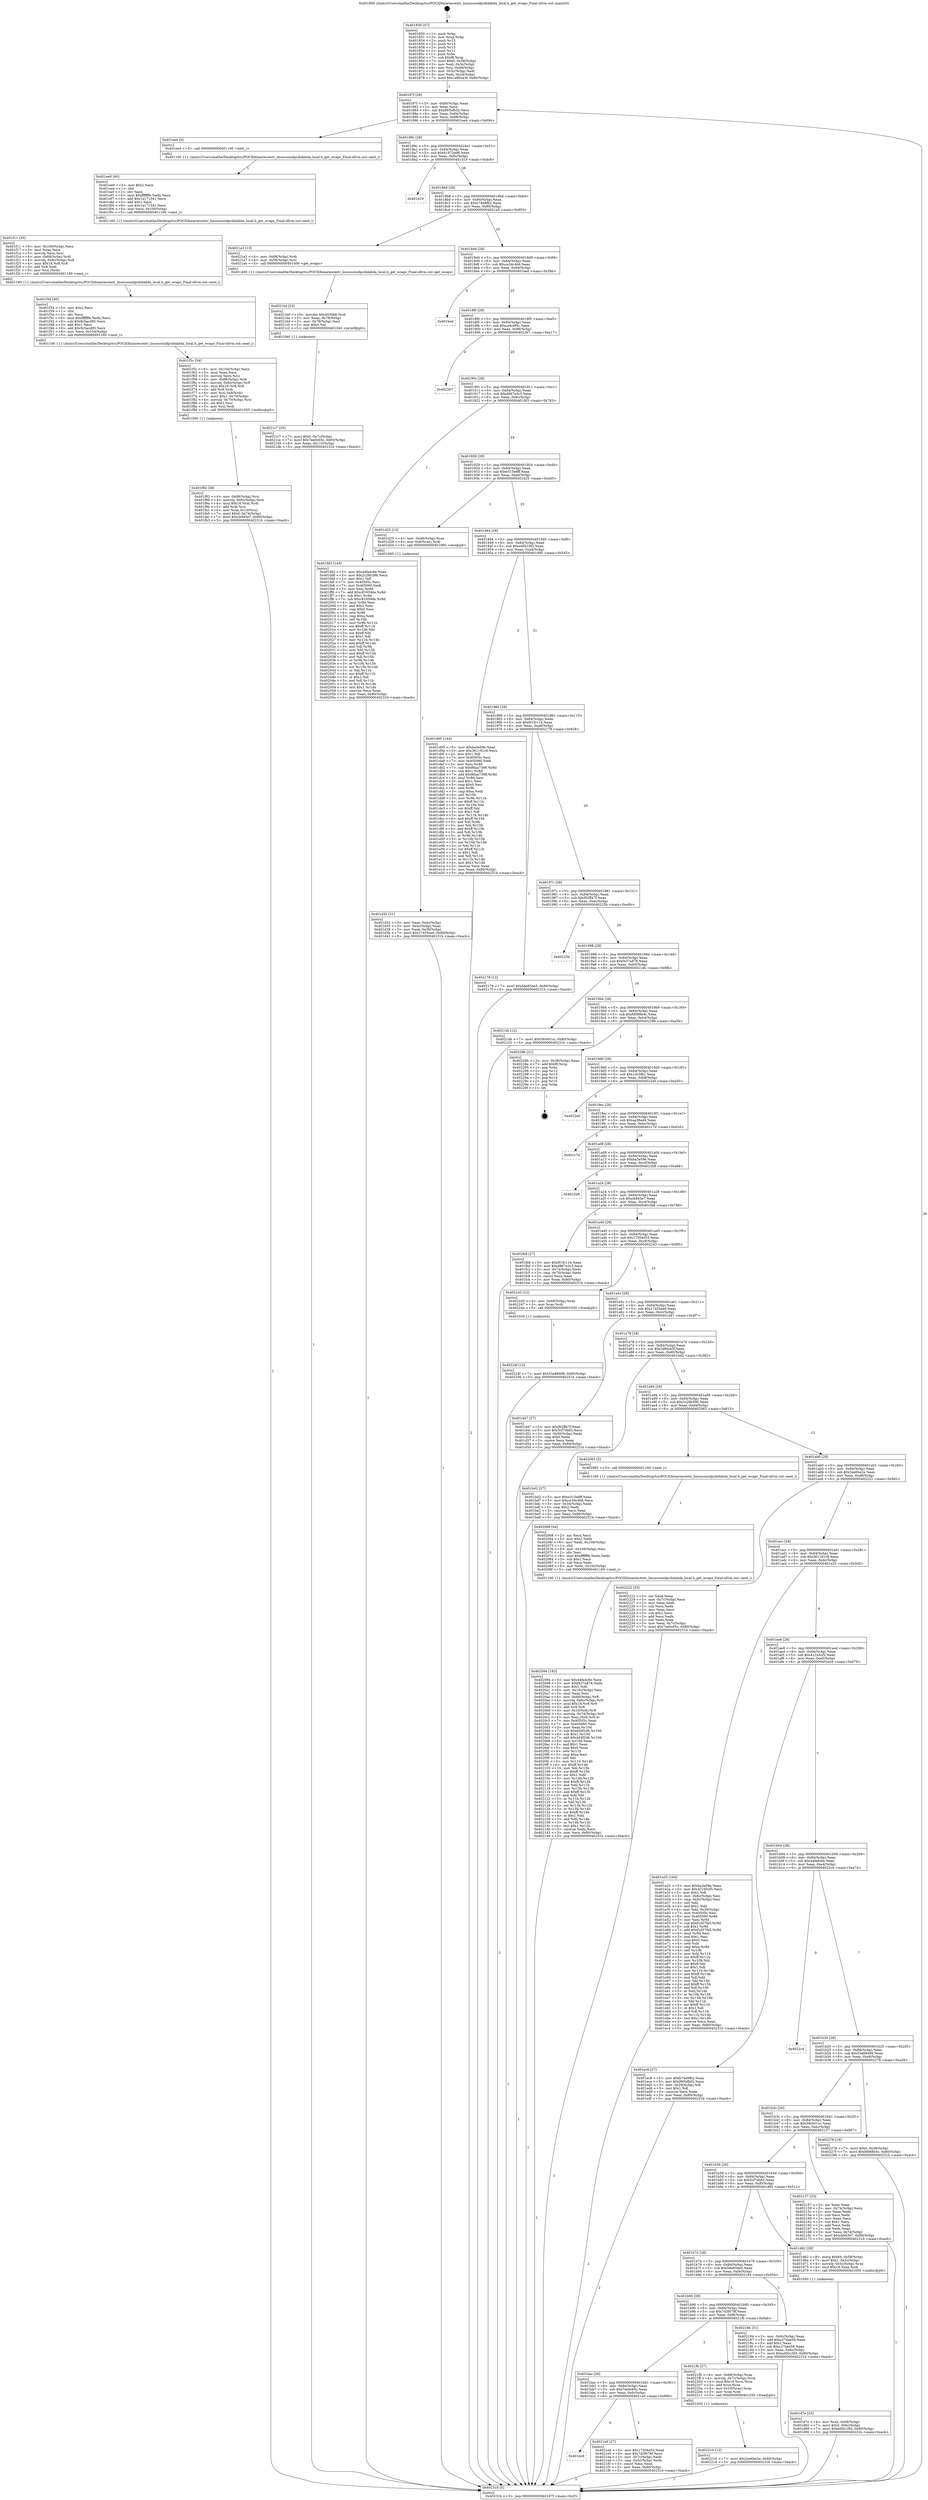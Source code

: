digraph "0x401850" {
  label = "0x401850 (/mnt/c/Users/mathe/Desktop/tcc/POCII/binaries/extr_linuxsoundpcihdahda_local.h_get_wcaps_Final-ollvm.out::main(0))"
  labelloc = "t"
  node[shape=record]

  Entry [label="",width=0.3,height=0.3,shape=circle,fillcolor=black,style=filled]
  "0x40187f" [label="{
     0x40187f [29]\l
     | [instrs]\l
     &nbsp;&nbsp;0x40187f \<+3\>: mov -0x80(%rbp),%eax\l
     &nbsp;&nbsp;0x401882 \<+2\>: mov %eax,%ecx\l
     &nbsp;&nbsp;0x401884 \<+6\>: sub $0x995bfb02,%ecx\l
     &nbsp;&nbsp;0x40188a \<+6\>: mov %eax,-0x84(%rbp)\l
     &nbsp;&nbsp;0x401890 \<+6\>: mov %ecx,-0x88(%rbp)\l
     &nbsp;&nbsp;0x401896 \<+6\>: je 0000000000401ee4 \<main+0x694\>\l
  }"]
  "0x401ee4" [label="{
     0x401ee4 [5]\l
     | [instrs]\l
     &nbsp;&nbsp;0x401ee4 \<+5\>: call 0000000000401160 \<next_i\>\l
     | [calls]\l
     &nbsp;&nbsp;0x401160 \{1\} (/mnt/c/Users/mathe/Desktop/tcc/POCII/binaries/extr_linuxsoundpcihdahda_local.h_get_wcaps_Final-ollvm.out::next_i)\l
  }"]
  "0x40189c" [label="{
     0x40189c [28]\l
     | [instrs]\l
     &nbsp;&nbsp;0x40189c \<+5\>: jmp 00000000004018a1 \<main+0x51\>\l
     &nbsp;&nbsp;0x4018a1 \<+6\>: mov -0x84(%rbp),%eax\l
     &nbsp;&nbsp;0x4018a7 \<+5\>: sub $0xb1872ed8,%eax\l
     &nbsp;&nbsp;0x4018ac \<+6\>: mov %eax,-0x8c(%rbp)\l
     &nbsp;&nbsp;0x4018b2 \<+6\>: je 0000000000401d19 \<main+0x4c9\>\l
  }"]
  Exit [label="",width=0.3,height=0.3,shape=circle,fillcolor=black,style=filled,peripheries=2]
  "0x401d19" [label="{
     0x401d19\l
  }", style=dashed]
  "0x4018b8" [label="{
     0x4018b8 [28]\l
     | [instrs]\l
     &nbsp;&nbsp;0x4018b8 \<+5\>: jmp 00000000004018bd \<main+0x6d\>\l
     &nbsp;&nbsp;0x4018bd \<+6\>: mov -0x84(%rbp),%eax\l
     &nbsp;&nbsp;0x4018c3 \<+5\>: sub $0xb74e9fb2,%eax\l
     &nbsp;&nbsp;0x4018c8 \<+6\>: mov %eax,-0x90(%rbp)\l
     &nbsp;&nbsp;0x4018ce \<+6\>: je 00000000004021a3 \<main+0x953\>\l
  }"]
  "0x40224f" [label="{
     0x40224f [12]\l
     | [instrs]\l
     &nbsp;&nbsp;0x40224f \<+7\>: movl $0x53a88498,-0x80(%rbp)\l
     &nbsp;&nbsp;0x402256 \<+5\>: jmp 000000000040231b \<main+0xacb\>\l
  }"]
  "0x4021a3" [label="{
     0x4021a3 [13]\l
     | [instrs]\l
     &nbsp;&nbsp;0x4021a3 \<+4\>: mov -0x68(%rbp),%rdi\l
     &nbsp;&nbsp;0x4021a7 \<+4\>: mov -0x58(%rbp),%rsi\l
     &nbsp;&nbsp;0x4021ab \<+5\>: call 0000000000401400 \<get_wcaps\>\l
     | [calls]\l
     &nbsp;&nbsp;0x401400 \{1\} (/mnt/c/Users/mathe/Desktop/tcc/POCII/binaries/extr_linuxsoundpcihdahda_local.h_get_wcaps_Final-ollvm.out::get_wcaps)\l
  }"]
  "0x4018d4" [label="{
     0x4018d4 [28]\l
     | [instrs]\l
     &nbsp;&nbsp;0x4018d4 \<+5\>: jmp 00000000004018d9 \<main+0x89\>\l
     &nbsp;&nbsp;0x4018d9 \<+6\>: mov -0x84(%rbp),%eax\l
     &nbsp;&nbsp;0x4018df \<+5\>: sub $0xce3dc4b6,%eax\l
     &nbsp;&nbsp;0x4018e4 \<+6\>: mov %eax,-0x94(%rbp)\l
     &nbsp;&nbsp;0x4018ea \<+6\>: je 0000000000401bed \<main+0x39d\>\l
  }"]
  "0x402216" [label="{
     0x402216 [12]\l
     | [instrs]\l
     &nbsp;&nbsp;0x402216 \<+7\>: movl $0x2ee6be2e,-0x80(%rbp)\l
     &nbsp;&nbsp;0x40221d \<+5\>: jmp 000000000040231b \<main+0xacb\>\l
  }"]
  "0x401bed" [label="{
     0x401bed\l
  }", style=dashed]
  "0x4018f0" [label="{
     0x4018f0 [28]\l
     | [instrs]\l
     &nbsp;&nbsp;0x4018f0 \<+5\>: jmp 00000000004018f5 \<main+0xa5\>\l
     &nbsp;&nbsp;0x4018f5 \<+6\>: mov -0x84(%rbp),%eax\l
     &nbsp;&nbsp;0x4018fb \<+5\>: sub $0xce4c6f5c,%eax\l
     &nbsp;&nbsp;0x401900 \<+6\>: mov %eax,-0x98(%rbp)\l
     &nbsp;&nbsp;0x401906 \<+6\>: je 0000000000402267 \<main+0xa17\>\l
  }"]
  "0x401bc8" [label="{
     0x401bc8\l
  }", style=dashed]
  "0x402267" [label="{
     0x402267\l
  }", style=dashed]
  "0x40190c" [label="{
     0x40190c [28]\l
     | [instrs]\l
     &nbsp;&nbsp;0x40190c \<+5\>: jmp 0000000000401911 \<main+0xc1\>\l
     &nbsp;&nbsp;0x401911 \<+6\>: mov -0x84(%rbp),%eax\l
     &nbsp;&nbsp;0x401917 \<+5\>: sub $0xd867e3c3,%eax\l
     &nbsp;&nbsp;0x40191c \<+6\>: mov %eax,-0x9c(%rbp)\l
     &nbsp;&nbsp;0x401922 \<+6\>: je 0000000000401fd3 \<main+0x783\>\l
  }"]
  "0x4021e0" [label="{
     0x4021e0 [27]\l
     | [instrs]\l
     &nbsp;&nbsp;0x4021e0 \<+5\>: mov $0x17304d33,%eax\l
     &nbsp;&nbsp;0x4021e5 \<+5\>: mov $0x7d3f078f,%ecx\l
     &nbsp;&nbsp;0x4021ea \<+3\>: mov -0x7c(%rbp),%edx\l
     &nbsp;&nbsp;0x4021ed \<+3\>: cmp -0x5c(%rbp),%edx\l
     &nbsp;&nbsp;0x4021f0 \<+3\>: cmovl %ecx,%eax\l
     &nbsp;&nbsp;0x4021f3 \<+3\>: mov %eax,-0x80(%rbp)\l
     &nbsp;&nbsp;0x4021f6 \<+5\>: jmp 000000000040231b \<main+0xacb\>\l
  }"]
  "0x401fd3" [label="{
     0x401fd3 [144]\l
     | [instrs]\l
     &nbsp;&nbsp;0x401fd3 \<+5\>: mov $0x44fa4c6e,%eax\l
     &nbsp;&nbsp;0x401fd8 \<+5\>: mov $0x2c26b396,%ecx\l
     &nbsp;&nbsp;0x401fdd \<+2\>: mov $0x1,%dl\l
     &nbsp;&nbsp;0x401fdf \<+7\>: mov 0x40505c,%esi\l
     &nbsp;&nbsp;0x401fe6 \<+7\>: mov 0x405060,%edi\l
     &nbsp;&nbsp;0x401fed \<+3\>: mov %esi,%r8d\l
     &nbsp;&nbsp;0x401ff0 \<+7\>: add $0xc81659de,%r8d\l
     &nbsp;&nbsp;0x401ff7 \<+4\>: sub $0x1,%r8d\l
     &nbsp;&nbsp;0x401ffb \<+7\>: sub $0xc81659de,%r8d\l
     &nbsp;&nbsp;0x402002 \<+4\>: imul %r8d,%esi\l
     &nbsp;&nbsp;0x402006 \<+3\>: and $0x1,%esi\l
     &nbsp;&nbsp;0x402009 \<+3\>: cmp $0x0,%esi\l
     &nbsp;&nbsp;0x40200c \<+4\>: sete %r9b\l
     &nbsp;&nbsp;0x402010 \<+3\>: cmp $0xa,%edi\l
     &nbsp;&nbsp;0x402013 \<+4\>: setl %r10b\l
     &nbsp;&nbsp;0x402017 \<+3\>: mov %r9b,%r11b\l
     &nbsp;&nbsp;0x40201a \<+4\>: xor $0xff,%r11b\l
     &nbsp;&nbsp;0x40201e \<+3\>: mov %r10b,%bl\l
     &nbsp;&nbsp;0x402021 \<+3\>: xor $0xff,%bl\l
     &nbsp;&nbsp;0x402024 \<+3\>: xor $0x1,%dl\l
     &nbsp;&nbsp;0x402027 \<+3\>: mov %r11b,%r14b\l
     &nbsp;&nbsp;0x40202a \<+4\>: and $0xff,%r14b\l
     &nbsp;&nbsp;0x40202e \<+3\>: and %dl,%r9b\l
     &nbsp;&nbsp;0x402031 \<+3\>: mov %bl,%r15b\l
     &nbsp;&nbsp;0x402034 \<+4\>: and $0xff,%r15b\l
     &nbsp;&nbsp;0x402038 \<+3\>: and %dl,%r10b\l
     &nbsp;&nbsp;0x40203b \<+3\>: or %r9b,%r14b\l
     &nbsp;&nbsp;0x40203e \<+3\>: or %r10b,%r15b\l
     &nbsp;&nbsp;0x402041 \<+3\>: xor %r15b,%r14b\l
     &nbsp;&nbsp;0x402044 \<+3\>: or %bl,%r11b\l
     &nbsp;&nbsp;0x402047 \<+4\>: xor $0xff,%r11b\l
     &nbsp;&nbsp;0x40204b \<+3\>: or $0x1,%dl\l
     &nbsp;&nbsp;0x40204e \<+3\>: and %dl,%r11b\l
     &nbsp;&nbsp;0x402051 \<+3\>: or %r11b,%r14b\l
     &nbsp;&nbsp;0x402054 \<+4\>: test $0x1,%r14b\l
     &nbsp;&nbsp;0x402058 \<+3\>: cmovne %ecx,%eax\l
     &nbsp;&nbsp;0x40205b \<+3\>: mov %eax,-0x80(%rbp)\l
     &nbsp;&nbsp;0x40205e \<+5\>: jmp 000000000040231b \<main+0xacb\>\l
  }"]
  "0x401928" [label="{
     0x401928 [28]\l
     | [instrs]\l
     &nbsp;&nbsp;0x401928 \<+5\>: jmp 000000000040192d \<main+0xdd\>\l
     &nbsp;&nbsp;0x40192d \<+6\>: mov -0x84(%rbp),%eax\l
     &nbsp;&nbsp;0x401933 \<+5\>: sub $0xe315e8ff,%eax\l
     &nbsp;&nbsp;0x401938 \<+6\>: mov %eax,-0xa0(%rbp)\l
     &nbsp;&nbsp;0x40193e \<+6\>: je 0000000000401d25 \<main+0x4d5\>\l
  }"]
  "0x401bac" [label="{
     0x401bac [28]\l
     | [instrs]\l
     &nbsp;&nbsp;0x401bac \<+5\>: jmp 0000000000401bb1 \<main+0x361\>\l
     &nbsp;&nbsp;0x401bb1 \<+6\>: mov -0x84(%rbp),%eax\l
     &nbsp;&nbsp;0x401bb7 \<+5\>: sub $0x7ee0c65c,%eax\l
     &nbsp;&nbsp;0x401bbc \<+6\>: mov %eax,-0xfc(%rbp)\l
     &nbsp;&nbsp;0x401bc2 \<+6\>: je 00000000004021e0 \<main+0x990\>\l
  }"]
  "0x401d25" [label="{
     0x401d25 [13]\l
     | [instrs]\l
     &nbsp;&nbsp;0x401d25 \<+4\>: mov -0x48(%rbp),%rax\l
     &nbsp;&nbsp;0x401d29 \<+4\>: mov 0x8(%rax),%rdi\l
     &nbsp;&nbsp;0x401d2d \<+5\>: call 0000000000401060 \<atoi@plt\>\l
     | [calls]\l
     &nbsp;&nbsp;0x401060 \{1\} (unknown)\l
  }"]
  "0x401944" [label="{
     0x401944 [28]\l
     | [instrs]\l
     &nbsp;&nbsp;0x401944 \<+5\>: jmp 0000000000401949 \<main+0xf9\>\l
     &nbsp;&nbsp;0x401949 \<+6\>: mov -0x84(%rbp),%eax\l
     &nbsp;&nbsp;0x40194f \<+5\>: sub $0xed5b1f45,%eax\l
     &nbsp;&nbsp;0x401954 \<+6\>: mov %eax,-0xa4(%rbp)\l
     &nbsp;&nbsp;0x40195a \<+6\>: je 0000000000401d95 \<main+0x545\>\l
  }"]
  "0x4021fb" [label="{
     0x4021fb [27]\l
     | [instrs]\l
     &nbsp;&nbsp;0x4021fb \<+4\>: mov -0x68(%rbp),%rax\l
     &nbsp;&nbsp;0x4021ff \<+4\>: movslq -0x7c(%rbp),%rcx\l
     &nbsp;&nbsp;0x402203 \<+4\>: imul $0x18,%rcx,%rcx\l
     &nbsp;&nbsp;0x402207 \<+3\>: add %rcx,%rax\l
     &nbsp;&nbsp;0x40220a \<+4\>: mov 0x10(%rax),%rax\l
     &nbsp;&nbsp;0x40220e \<+3\>: mov %rax,%rdi\l
     &nbsp;&nbsp;0x402211 \<+5\>: call 0000000000401030 \<free@plt\>\l
     | [calls]\l
     &nbsp;&nbsp;0x401030 \{1\} (unknown)\l
  }"]
  "0x401d95" [label="{
     0x401d95 [144]\l
     | [instrs]\l
     &nbsp;&nbsp;0x401d95 \<+5\>: mov $0xba3e59e,%eax\l
     &nbsp;&nbsp;0x401d9a \<+5\>: mov $0x361181c8,%ecx\l
     &nbsp;&nbsp;0x401d9f \<+2\>: mov $0x1,%dl\l
     &nbsp;&nbsp;0x401da1 \<+7\>: mov 0x40505c,%esi\l
     &nbsp;&nbsp;0x401da8 \<+7\>: mov 0x405060,%edi\l
     &nbsp;&nbsp;0x401daf \<+3\>: mov %esi,%r8d\l
     &nbsp;&nbsp;0x401db2 \<+7\>: sub $0x86aa7398,%r8d\l
     &nbsp;&nbsp;0x401db9 \<+4\>: sub $0x1,%r8d\l
     &nbsp;&nbsp;0x401dbd \<+7\>: add $0x86aa7398,%r8d\l
     &nbsp;&nbsp;0x401dc4 \<+4\>: imul %r8d,%esi\l
     &nbsp;&nbsp;0x401dc8 \<+3\>: and $0x1,%esi\l
     &nbsp;&nbsp;0x401dcb \<+3\>: cmp $0x0,%esi\l
     &nbsp;&nbsp;0x401dce \<+4\>: sete %r9b\l
     &nbsp;&nbsp;0x401dd2 \<+3\>: cmp $0xa,%edi\l
     &nbsp;&nbsp;0x401dd5 \<+4\>: setl %r10b\l
     &nbsp;&nbsp;0x401dd9 \<+3\>: mov %r9b,%r11b\l
     &nbsp;&nbsp;0x401ddc \<+4\>: xor $0xff,%r11b\l
     &nbsp;&nbsp;0x401de0 \<+3\>: mov %r10b,%bl\l
     &nbsp;&nbsp;0x401de3 \<+3\>: xor $0xff,%bl\l
     &nbsp;&nbsp;0x401de6 \<+3\>: xor $0x1,%dl\l
     &nbsp;&nbsp;0x401de9 \<+3\>: mov %r11b,%r14b\l
     &nbsp;&nbsp;0x401dec \<+4\>: and $0xff,%r14b\l
     &nbsp;&nbsp;0x401df0 \<+3\>: and %dl,%r9b\l
     &nbsp;&nbsp;0x401df3 \<+3\>: mov %bl,%r15b\l
     &nbsp;&nbsp;0x401df6 \<+4\>: and $0xff,%r15b\l
     &nbsp;&nbsp;0x401dfa \<+3\>: and %dl,%r10b\l
     &nbsp;&nbsp;0x401dfd \<+3\>: or %r9b,%r14b\l
     &nbsp;&nbsp;0x401e00 \<+3\>: or %r10b,%r15b\l
     &nbsp;&nbsp;0x401e03 \<+3\>: xor %r15b,%r14b\l
     &nbsp;&nbsp;0x401e06 \<+3\>: or %bl,%r11b\l
     &nbsp;&nbsp;0x401e09 \<+4\>: xor $0xff,%r11b\l
     &nbsp;&nbsp;0x401e0d \<+3\>: or $0x1,%dl\l
     &nbsp;&nbsp;0x401e10 \<+3\>: and %dl,%r11b\l
     &nbsp;&nbsp;0x401e13 \<+3\>: or %r11b,%r14b\l
     &nbsp;&nbsp;0x401e16 \<+4\>: test $0x1,%r14b\l
     &nbsp;&nbsp;0x401e1a \<+3\>: cmovne %ecx,%eax\l
     &nbsp;&nbsp;0x401e1d \<+3\>: mov %eax,-0x80(%rbp)\l
     &nbsp;&nbsp;0x401e20 \<+5\>: jmp 000000000040231b \<main+0xacb\>\l
  }"]
  "0x401960" [label="{
     0x401960 [28]\l
     | [instrs]\l
     &nbsp;&nbsp;0x401960 \<+5\>: jmp 0000000000401965 \<main+0x115\>\l
     &nbsp;&nbsp;0x401965 \<+6\>: mov -0x84(%rbp),%eax\l
     &nbsp;&nbsp;0x40196b \<+5\>: sub $0xf01fc114,%eax\l
     &nbsp;&nbsp;0x401970 \<+6\>: mov %eax,-0xa8(%rbp)\l
     &nbsp;&nbsp;0x401976 \<+6\>: je 0000000000402178 \<main+0x928\>\l
  }"]
  "0x4021c7" [label="{
     0x4021c7 [25]\l
     | [instrs]\l
     &nbsp;&nbsp;0x4021c7 \<+7\>: movl $0x0,-0x7c(%rbp)\l
     &nbsp;&nbsp;0x4021ce \<+7\>: movl $0x7ee0c65c,-0x80(%rbp)\l
     &nbsp;&nbsp;0x4021d5 \<+6\>: mov %eax,-0x110(%rbp)\l
     &nbsp;&nbsp;0x4021db \<+5\>: jmp 000000000040231b \<main+0xacb\>\l
  }"]
  "0x402178" [label="{
     0x402178 [12]\l
     | [instrs]\l
     &nbsp;&nbsp;0x402178 \<+7\>: movl $0x5de934e5,-0x80(%rbp)\l
     &nbsp;&nbsp;0x40217f \<+5\>: jmp 000000000040231b \<main+0xacb\>\l
  }"]
  "0x40197c" [label="{
     0x40197c [28]\l
     | [instrs]\l
     &nbsp;&nbsp;0x40197c \<+5\>: jmp 0000000000401981 \<main+0x131\>\l
     &nbsp;&nbsp;0x401981 \<+6\>: mov -0x84(%rbp),%eax\l
     &nbsp;&nbsp;0x401987 \<+5\>: sub $0xf02ff47f,%eax\l
     &nbsp;&nbsp;0x40198c \<+6\>: mov %eax,-0xac(%rbp)\l
     &nbsp;&nbsp;0x401992 \<+6\>: je 000000000040225b \<main+0xa0b\>\l
  }"]
  "0x4021b0" [label="{
     0x4021b0 [23]\l
     | [instrs]\l
     &nbsp;&nbsp;0x4021b0 \<+10\>: movabs $0x4030b6,%rdi\l
     &nbsp;&nbsp;0x4021ba \<+3\>: mov %eax,-0x78(%rbp)\l
     &nbsp;&nbsp;0x4021bd \<+3\>: mov -0x78(%rbp),%esi\l
     &nbsp;&nbsp;0x4021c0 \<+2\>: mov $0x0,%al\l
     &nbsp;&nbsp;0x4021c2 \<+5\>: call 0000000000401040 \<printf@plt\>\l
     | [calls]\l
     &nbsp;&nbsp;0x401040 \{1\} (unknown)\l
  }"]
  "0x40225b" [label="{
     0x40225b\l
  }", style=dashed]
  "0x401998" [label="{
     0x401998 [28]\l
     | [instrs]\l
     &nbsp;&nbsp;0x401998 \<+5\>: jmp 000000000040199d \<main+0x14d\>\l
     &nbsp;&nbsp;0x40199d \<+6\>: mov -0x84(%rbp),%eax\l
     &nbsp;&nbsp;0x4019a3 \<+5\>: sub $0xf437a878,%eax\l
     &nbsp;&nbsp;0x4019a8 \<+6\>: mov %eax,-0xb0(%rbp)\l
     &nbsp;&nbsp;0x4019ae \<+6\>: je 000000000040214b \<main+0x8fb\>\l
  }"]
  "0x401b90" [label="{
     0x401b90 [28]\l
     | [instrs]\l
     &nbsp;&nbsp;0x401b90 \<+5\>: jmp 0000000000401b95 \<main+0x345\>\l
     &nbsp;&nbsp;0x401b95 \<+6\>: mov -0x84(%rbp),%eax\l
     &nbsp;&nbsp;0x401b9b \<+5\>: sub $0x7d3f078f,%eax\l
     &nbsp;&nbsp;0x401ba0 \<+6\>: mov %eax,-0xf8(%rbp)\l
     &nbsp;&nbsp;0x401ba6 \<+6\>: je 00000000004021fb \<main+0x9ab\>\l
  }"]
  "0x40214b" [label="{
     0x40214b [12]\l
     | [instrs]\l
     &nbsp;&nbsp;0x40214b \<+7\>: movl $0x59c001cc,-0x80(%rbp)\l
     &nbsp;&nbsp;0x402152 \<+5\>: jmp 000000000040231b \<main+0xacb\>\l
  }"]
  "0x4019b4" [label="{
     0x4019b4 [28]\l
     | [instrs]\l
     &nbsp;&nbsp;0x4019b4 \<+5\>: jmp 00000000004019b9 \<main+0x169\>\l
     &nbsp;&nbsp;0x4019b9 \<+6\>: mov -0x84(%rbp),%eax\l
     &nbsp;&nbsp;0x4019bf \<+5\>: sub $0xfd088b4c,%eax\l
     &nbsp;&nbsp;0x4019c4 \<+6\>: mov %eax,-0xb4(%rbp)\l
     &nbsp;&nbsp;0x4019ca \<+6\>: je 000000000040228b \<main+0xa3b\>\l
  }"]
  "0x402184" [label="{
     0x402184 [31]\l
     | [instrs]\l
     &nbsp;&nbsp;0x402184 \<+3\>: mov -0x6c(%rbp),%eax\l
     &nbsp;&nbsp;0x402187 \<+5\>: add $0xc27dae59,%eax\l
     &nbsp;&nbsp;0x40218c \<+3\>: add $0x1,%eax\l
     &nbsp;&nbsp;0x40218f \<+5\>: sub $0xc27dae59,%eax\l
     &nbsp;&nbsp;0x402194 \<+3\>: mov %eax,-0x6c(%rbp)\l
     &nbsp;&nbsp;0x402197 \<+7\>: movl $0xed5b1f45,-0x80(%rbp)\l
     &nbsp;&nbsp;0x40219e \<+5\>: jmp 000000000040231b \<main+0xacb\>\l
  }"]
  "0x40228b" [label="{
     0x40228b [21]\l
     | [instrs]\l
     &nbsp;&nbsp;0x40228b \<+3\>: mov -0x38(%rbp),%eax\l
     &nbsp;&nbsp;0x40228e \<+7\>: add $0xf8,%rsp\l
     &nbsp;&nbsp;0x402295 \<+1\>: pop %rbx\l
     &nbsp;&nbsp;0x402296 \<+2\>: pop %r12\l
     &nbsp;&nbsp;0x402298 \<+2\>: pop %r13\l
     &nbsp;&nbsp;0x40229a \<+2\>: pop %r14\l
     &nbsp;&nbsp;0x40229c \<+2\>: pop %r15\l
     &nbsp;&nbsp;0x40229e \<+1\>: pop %rbp\l
     &nbsp;&nbsp;0x40229f \<+1\>: ret\l
  }"]
  "0x4019d0" [label="{
     0x4019d0 [28]\l
     | [instrs]\l
     &nbsp;&nbsp;0x4019d0 \<+5\>: jmp 00000000004019d5 \<main+0x185\>\l
     &nbsp;&nbsp;0x4019d5 \<+6\>: mov -0x84(%rbp),%eax\l
     &nbsp;&nbsp;0x4019db \<+5\>: sub $0x1dc5fb1,%eax\l
     &nbsp;&nbsp;0x4019e0 \<+6\>: mov %eax,-0xb8(%rbp)\l
     &nbsp;&nbsp;0x4019e6 \<+6\>: je 00000000004022a0 \<main+0xa50\>\l
  }"]
  "0x402094" [label="{
     0x402094 [183]\l
     | [instrs]\l
     &nbsp;&nbsp;0x402094 \<+5\>: mov $0x44fa4c6e,%ecx\l
     &nbsp;&nbsp;0x402099 \<+5\>: mov $0xf437a878,%edx\l
     &nbsp;&nbsp;0x40209e \<+3\>: mov $0x1,%dil\l
     &nbsp;&nbsp;0x4020a1 \<+6\>: mov -0x10c(%rbp),%esi\l
     &nbsp;&nbsp;0x4020a7 \<+3\>: imul %eax,%esi\l
     &nbsp;&nbsp;0x4020aa \<+4\>: mov -0x68(%rbp),%r8\l
     &nbsp;&nbsp;0x4020ae \<+4\>: movslq -0x6c(%rbp),%r9\l
     &nbsp;&nbsp;0x4020b2 \<+4\>: imul $0x18,%r9,%r9\l
     &nbsp;&nbsp;0x4020b6 \<+3\>: add %r9,%r8\l
     &nbsp;&nbsp;0x4020b9 \<+4\>: mov 0x10(%r8),%r8\l
     &nbsp;&nbsp;0x4020bd \<+4\>: movslq -0x74(%rbp),%r9\l
     &nbsp;&nbsp;0x4020c1 \<+4\>: mov %esi,(%r8,%r9,4)\l
     &nbsp;&nbsp;0x4020c5 \<+7\>: mov 0x40505c,%eax\l
     &nbsp;&nbsp;0x4020cc \<+7\>: mov 0x405060,%esi\l
     &nbsp;&nbsp;0x4020d3 \<+3\>: mov %eax,%r10d\l
     &nbsp;&nbsp;0x4020d6 \<+7\>: sub $0xdd4f2d6,%r10d\l
     &nbsp;&nbsp;0x4020dd \<+4\>: sub $0x1,%r10d\l
     &nbsp;&nbsp;0x4020e1 \<+7\>: add $0xdd4f2d6,%r10d\l
     &nbsp;&nbsp;0x4020e8 \<+4\>: imul %r10d,%eax\l
     &nbsp;&nbsp;0x4020ec \<+3\>: and $0x1,%eax\l
     &nbsp;&nbsp;0x4020ef \<+3\>: cmp $0x0,%eax\l
     &nbsp;&nbsp;0x4020f2 \<+4\>: sete %r11b\l
     &nbsp;&nbsp;0x4020f6 \<+3\>: cmp $0xa,%esi\l
     &nbsp;&nbsp;0x4020f9 \<+3\>: setl %bl\l
     &nbsp;&nbsp;0x4020fc \<+3\>: mov %r11b,%r14b\l
     &nbsp;&nbsp;0x4020ff \<+4\>: xor $0xff,%r14b\l
     &nbsp;&nbsp;0x402103 \<+3\>: mov %bl,%r15b\l
     &nbsp;&nbsp;0x402106 \<+4\>: xor $0xff,%r15b\l
     &nbsp;&nbsp;0x40210a \<+4\>: xor $0x1,%dil\l
     &nbsp;&nbsp;0x40210e \<+3\>: mov %r14b,%r12b\l
     &nbsp;&nbsp;0x402111 \<+4\>: and $0xff,%r12b\l
     &nbsp;&nbsp;0x402115 \<+3\>: and %dil,%r11b\l
     &nbsp;&nbsp;0x402118 \<+3\>: mov %r15b,%r13b\l
     &nbsp;&nbsp;0x40211b \<+4\>: and $0xff,%r13b\l
     &nbsp;&nbsp;0x40211f \<+3\>: and %dil,%bl\l
     &nbsp;&nbsp;0x402122 \<+3\>: or %r11b,%r12b\l
     &nbsp;&nbsp;0x402125 \<+3\>: or %bl,%r13b\l
     &nbsp;&nbsp;0x402128 \<+3\>: xor %r13b,%r12b\l
     &nbsp;&nbsp;0x40212b \<+3\>: or %r15b,%r14b\l
     &nbsp;&nbsp;0x40212e \<+4\>: xor $0xff,%r14b\l
     &nbsp;&nbsp;0x402132 \<+4\>: or $0x1,%dil\l
     &nbsp;&nbsp;0x402136 \<+3\>: and %dil,%r14b\l
     &nbsp;&nbsp;0x402139 \<+3\>: or %r14b,%r12b\l
     &nbsp;&nbsp;0x40213c \<+4\>: test $0x1,%r12b\l
     &nbsp;&nbsp;0x402140 \<+3\>: cmovne %edx,%ecx\l
     &nbsp;&nbsp;0x402143 \<+3\>: mov %ecx,-0x80(%rbp)\l
     &nbsp;&nbsp;0x402146 \<+5\>: jmp 000000000040231b \<main+0xacb\>\l
  }"]
  "0x4022a0" [label="{
     0x4022a0\l
  }", style=dashed]
  "0x4019ec" [label="{
     0x4019ec [28]\l
     | [instrs]\l
     &nbsp;&nbsp;0x4019ec \<+5\>: jmp 00000000004019f1 \<main+0x1a1\>\l
     &nbsp;&nbsp;0x4019f1 \<+6\>: mov -0x84(%rbp),%eax\l
     &nbsp;&nbsp;0x4019f7 \<+5\>: sub $0xaa38ed4,%eax\l
     &nbsp;&nbsp;0x4019fc \<+6\>: mov %eax,-0xbc(%rbp)\l
     &nbsp;&nbsp;0x401a02 \<+6\>: je 0000000000401c7d \<main+0x42d\>\l
  }"]
  "0x402068" [label="{
     0x402068 [44]\l
     | [instrs]\l
     &nbsp;&nbsp;0x402068 \<+2\>: xor %ecx,%ecx\l
     &nbsp;&nbsp;0x40206a \<+5\>: mov $0x2,%edx\l
     &nbsp;&nbsp;0x40206f \<+6\>: mov %edx,-0x108(%rbp)\l
     &nbsp;&nbsp;0x402075 \<+1\>: cltd\l
     &nbsp;&nbsp;0x402076 \<+6\>: mov -0x108(%rbp),%esi\l
     &nbsp;&nbsp;0x40207c \<+2\>: idiv %esi\l
     &nbsp;&nbsp;0x40207e \<+6\>: imul $0xfffffffe,%edx,%edx\l
     &nbsp;&nbsp;0x402084 \<+3\>: sub $0x1,%ecx\l
     &nbsp;&nbsp;0x402087 \<+2\>: sub %ecx,%edx\l
     &nbsp;&nbsp;0x402089 \<+6\>: mov %edx,-0x10c(%rbp)\l
     &nbsp;&nbsp;0x40208f \<+5\>: call 0000000000401160 \<next_i\>\l
     | [calls]\l
     &nbsp;&nbsp;0x401160 \{1\} (/mnt/c/Users/mathe/Desktop/tcc/POCII/binaries/extr_linuxsoundpcihdahda_local.h_get_wcaps_Final-ollvm.out::next_i)\l
  }"]
  "0x401c7d" [label="{
     0x401c7d\l
  }", style=dashed]
  "0x401a08" [label="{
     0x401a08 [28]\l
     | [instrs]\l
     &nbsp;&nbsp;0x401a08 \<+5\>: jmp 0000000000401a0d \<main+0x1bd\>\l
     &nbsp;&nbsp;0x401a0d \<+6\>: mov -0x84(%rbp),%eax\l
     &nbsp;&nbsp;0x401a13 \<+5\>: sub $0xba3e59e,%eax\l
     &nbsp;&nbsp;0x401a18 \<+6\>: mov %eax,-0xc0(%rbp)\l
     &nbsp;&nbsp;0x401a1e \<+6\>: je 00000000004022b8 \<main+0xa68\>\l
  }"]
  "0x401f92" [label="{
     0x401f92 [38]\l
     | [instrs]\l
     &nbsp;&nbsp;0x401f92 \<+4\>: mov -0x68(%rbp),%rsi\l
     &nbsp;&nbsp;0x401f96 \<+4\>: movslq -0x6c(%rbp),%rdi\l
     &nbsp;&nbsp;0x401f9a \<+4\>: imul $0x18,%rdi,%rdi\l
     &nbsp;&nbsp;0x401f9e \<+3\>: add %rdi,%rsi\l
     &nbsp;&nbsp;0x401fa1 \<+4\>: mov %rax,0x10(%rsi)\l
     &nbsp;&nbsp;0x401fa5 \<+7\>: movl $0x0,-0x74(%rbp)\l
     &nbsp;&nbsp;0x401fac \<+7\>: movl $0xcb943e7,-0x80(%rbp)\l
     &nbsp;&nbsp;0x401fb3 \<+5\>: jmp 000000000040231b \<main+0xacb\>\l
  }"]
  "0x4022b8" [label="{
     0x4022b8\l
  }", style=dashed]
  "0x401a24" [label="{
     0x401a24 [28]\l
     | [instrs]\l
     &nbsp;&nbsp;0x401a24 \<+5\>: jmp 0000000000401a29 \<main+0x1d9\>\l
     &nbsp;&nbsp;0x401a29 \<+6\>: mov -0x84(%rbp),%eax\l
     &nbsp;&nbsp;0x401a2f \<+5\>: sub $0xcb943e7,%eax\l
     &nbsp;&nbsp;0x401a34 \<+6\>: mov %eax,-0xc4(%rbp)\l
     &nbsp;&nbsp;0x401a3a \<+6\>: je 0000000000401fb8 \<main+0x768\>\l
  }"]
  "0x401f5c" [label="{
     0x401f5c [54]\l
     | [instrs]\l
     &nbsp;&nbsp;0x401f5c \<+6\>: mov -0x104(%rbp),%ecx\l
     &nbsp;&nbsp;0x401f62 \<+3\>: imul %eax,%ecx\l
     &nbsp;&nbsp;0x401f65 \<+3\>: movslq %ecx,%rsi\l
     &nbsp;&nbsp;0x401f68 \<+4\>: mov -0x68(%rbp),%rdi\l
     &nbsp;&nbsp;0x401f6c \<+4\>: movslq -0x6c(%rbp),%r8\l
     &nbsp;&nbsp;0x401f70 \<+4\>: imul $0x18,%r8,%r8\l
     &nbsp;&nbsp;0x401f74 \<+3\>: add %r8,%rdi\l
     &nbsp;&nbsp;0x401f77 \<+4\>: mov %rsi,0x8(%rdi)\l
     &nbsp;&nbsp;0x401f7b \<+7\>: movl $0x1,-0x70(%rbp)\l
     &nbsp;&nbsp;0x401f82 \<+4\>: movslq -0x70(%rbp),%rsi\l
     &nbsp;&nbsp;0x401f86 \<+4\>: shl $0x2,%rsi\l
     &nbsp;&nbsp;0x401f8a \<+3\>: mov %rsi,%rdi\l
     &nbsp;&nbsp;0x401f8d \<+5\>: call 0000000000401050 \<malloc@plt\>\l
     | [calls]\l
     &nbsp;&nbsp;0x401050 \{1\} (unknown)\l
  }"]
  "0x401fb8" [label="{
     0x401fb8 [27]\l
     | [instrs]\l
     &nbsp;&nbsp;0x401fb8 \<+5\>: mov $0xf01fc114,%eax\l
     &nbsp;&nbsp;0x401fbd \<+5\>: mov $0xd867e3c3,%ecx\l
     &nbsp;&nbsp;0x401fc2 \<+3\>: mov -0x74(%rbp),%edx\l
     &nbsp;&nbsp;0x401fc5 \<+3\>: cmp -0x70(%rbp),%edx\l
     &nbsp;&nbsp;0x401fc8 \<+3\>: cmovl %ecx,%eax\l
     &nbsp;&nbsp;0x401fcb \<+3\>: mov %eax,-0x80(%rbp)\l
     &nbsp;&nbsp;0x401fce \<+5\>: jmp 000000000040231b \<main+0xacb\>\l
  }"]
  "0x401a40" [label="{
     0x401a40 [28]\l
     | [instrs]\l
     &nbsp;&nbsp;0x401a40 \<+5\>: jmp 0000000000401a45 \<main+0x1f5\>\l
     &nbsp;&nbsp;0x401a45 \<+6\>: mov -0x84(%rbp),%eax\l
     &nbsp;&nbsp;0x401a4b \<+5\>: sub $0x17304d33,%eax\l
     &nbsp;&nbsp;0x401a50 \<+6\>: mov %eax,-0xc8(%rbp)\l
     &nbsp;&nbsp;0x401a56 \<+6\>: je 0000000000402243 \<main+0x9f3\>\l
  }"]
  "0x401f34" [label="{
     0x401f34 [40]\l
     | [instrs]\l
     &nbsp;&nbsp;0x401f34 \<+5\>: mov $0x2,%ecx\l
     &nbsp;&nbsp;0x401f39 \<+1\>: cltd\l
     &nbsp;&nbsp;0x401f3a \<+2\>: idiv %ecx\l
     &nbsp;&nbsp;0x401f3c \<+6\>: imul $0xfffffffe,%edx,%ecx\l
     &nbsp;&nbsp;0x401f42 \<+6\>: sub $0x9c5acd95,%ecx\l
     &nbsp;&nbsp;0x401f48 \<+3\>: add $0x1,%ecx\l
     &nbsp;&nbsp;0x401f4b \<+6\>: add $0x9c5acd95,%ecx\l
     &nbsp;&nbsp;0x401f51 \<+6\>: mov %ecx,-0x104(%rbp)\l
     &nbsp;&nbsp;0x401f57 \<+5\>: call 0000000000401160 \<next_i\>\l
     | [calls]\l
     &nbsp;&nbsp;0x401160 \{1\} (/mnt/c/Users/mathe/Desktop/tcc/POCII/binaries/extr_linuxsoundpcihdahda_local.h_get_wcaps_Final-ollvm.out::next_i)\l
  }"]
  "0x402243" [label="{
     0x402243 [12]\l
     | [instrs]\l
     &nbsp;&nbsp;0x402243 \<+4\>: mov -0x68(%rbp),%rax\l
     &nbsp;&nbsp;0x402247 \<+3\>: mov %rax,%rdi\l
     &nbsp;&nbsp;0x40224a \<+5\>: call 0000000000401030 \<free@plt\>\l
     | [calls]\l
     &nbsp;&nbsp;0x401030 \{1\} (unknown)\l
  }"]
  "0x401a5c" [label="{
     0x401a5c [28]\l
     | [instrs]\l
     &nbsp;&nbsp;0x401a5c \<+5\>: jmp 0000000000401a61 \<main+0x211\>\l
     &nbsp;&nbsp;0x401a61 \<+6\>: mov -0x84(%rbp),%eax\l
     &nbsp;&nbsp;0x401a67 \<+5\>: sub $0x17455ea0,%eax\l
     &nbsp;&nbsp;0x401a6c \<+6\>: mov %eax,-0xcc(%rbp)\l
     &nbsp;&nbsp;0x401a72 \<+6\>: je 0000000000401d47 \<main+0x4f7\>\l
  }"]
  "0x401f11" [label="{
     0x401f11 [35]\l
     | [instrs]\l
     &nbsp;&nbsp;0x401f11 \<+6\>: mov -0x100(%rbp),%ecx\l
     &nbsp;&nbsp;0x401f17 \<+3\>: imul %eax,%ecx\l
     &nbsp;&nbsp;0x401f1a \<+3\>: movslq %ecx,%rsi\l
     &nbsp;&nbsp;0x401f1d \<+4\>: mov -0x68(%rbp),%rdi\l
     &nbsp;&nbsp;0x401f21 \<+4\>: movslq -0x6c(%rbp),%r8\l
     &nbsp;&nbsp;0x401f25 \<+4\>: imul $0x18,%r8,%r8\l
     &nbsp;&nbsp;0x401f29 \<+3\>: add %r8,%rdi\l
     &nbsp;&nbsp;0x401f2c \<+3\>: mov %rsi,(%rdi)\l
     &nbsp;&nbsp;0x401f2f \<+5\>: call 0000000000401160 \<next_i\>\l
     | [calls]\l
     &nbsp;&nbsp;0x401160 \{1\} (/mnt/c/Users/mathe/Desktop/tcc/POCII/binaries/extr_linuxsoundpcihdahda_local.h_get_wcaps_Final-ollvm.out::next_i)\l
  }"]
  "0x401d47" [label="{
     0x401d47 [27]\l
     | [instrs]\l
     &nbsp;&nbsp;0x401d47 \<+5\>: mov $0xf02ff47f,%eax\l
     &nbsp;&nbsp;0x401d4c \<+5\>: mov $0x5cf7ebb3,%ecx\l
     &nbsp;&nbsp;0x401d51 \<+3\>: mov -0x30(%rbp),%edx\l
     &nbsp;&nbsp;0x401d54 \<+3\>: cmp $0x0,%edx\l
     &nbsp;&nbsp;0x401d57 \<+3\>: cmove %ecx,%eax\l
     &nbsp;&nbsp;0x401d5a \<+3\>: mov %eax,-0x80(%rbp)\l
     &nbsp;&nbsp;0x401d5d \<+5\>: jmp 000000000040231b \<main+0xacb\>\l
  }"]
  "0x401a78" [label="{
     0x401a78 [28]\l
     | [instrs]\l
     &nbsp;&nbsp;0x401a78 \<+5\>: jmp 0000000000401a7d \<main+0x22d\>\l
     &nbsp;&nbsp;0x401a7d \<+6\>: mov -0x84(%rbp),%eax\l
     &nbsp;&nbsp;0x401a83 \<+5\>: sub $0x1e80ca3f,%eax\l
     &nbsp;&nbsp;0x401a88 \<+6\>: mov %eax,-0xd0(%rbp)\l
     &nbsp;&nbsp;0x401a8e \<+6\>: je 0000000000401bd2 \<main+0x382\>\l
  }"]
  "0x401ee9" [label="{
     0x401ee9 [40]\l
     | [instrs]\l
     &nbsp;&nbsp;0x401ee9 \<+5\>: mov $0x2,%ecx\l
     &nbsp;&nbsp;0x401eee \<+1\>: cltd\l
     &nbsp;&nbsp;0x401eef \<+2\>: idiv %ecx\l
     &nbsp;&nbsp;0x401ef1 \<+6\>: imul $0xfffffffe,%edx,%ecx\l
     &nbsp;&nbsp;0x401ef7 \<+6\>: add $0x1a171541,%ecx\l
     &nbsp;&nbsp;0x401efd \<+3\>: add $0x1,%ecx\l
     &nbsp;&nbsp;0x401f00 \<+6\>: sub $0x1a171541,%ecx\l
     &nbsp;&nbsp;0x401f06 \<+6\>: mov %ecx,-0x100(%rbp)\l
     &nbsp;&nbsp;0x401f0c \<+5\>: call 0000000000401160 \<next_i\>\l
     | [calls]\l
     &nbsp;&nbsp;0x401160 \{1\} (/mnt/c/Users/mathe/Desktop/tcc/POCII/binaries/extr_linuxsoundpcihdahda_local.h_get_wcaps_Final-ollvm.out::next_i)\l
  }"]
  "0x401bd2" [label="{
     0x401bd2 [27]\l
     | [instrs]\l
     &nbsp;&nbsp;0x401bd2 \<+5\>: mov $0xe315e8ff,%eax\l
     &nbsp;&nbsp;0x401bd7 \<+5\>: mov $0xce3dc4b6,%ecx\l
     &nbsp;&nbsp;0x401bdc \<+3\>: mov -0x34(%rbp),%edx\l
     &nbsp;&nbsp;0x401bdf \<+3\>: cmp $0x2,%edx\l
     &nbsp;&nbsp;0x401be2 \<+3\>: cmovne %ecx,%eax\l
     &nbsp;&nbsp;0x401be5 \<+3\>: mov %eax,-0x80(%rbp)\l
     &nbsp;&nbsp;0x401be8 \<+5\>: jmp 000000000040231b \<main+0xacb\>\l
  }"]
  "0x401a94" [label="{
     0x401a94 [28]\l
     | [instrs]\l
     &nbsp;&nbsp;0x401a94 \<+5\>: jmp 0000000000401a99 \<main+0x249\>\l
     &nbsp;&nbsp;0x401a99 \<+6\>: mov -0x84(%rbp),%eax\l
     &nbsp;&nbsp;0x401a9f \<+5\>: sub $0x2c26b396,%eax\l
     &nbsp;&nbsp;0x401aa4 \<+6\>: mov %eax,-0xd4(%rbp)\l
     &nbsp;&nbsp;0x401aaa \<+6\>: je 0000000000402063 \<main+0x813\>\l
  }"]
  "0x40231b" [label="{
     0x40231b [5]\l
     | [instrs]\l
     &nbsp;&nbsp;0x40231b \<+5\>: jmp 000000000040187f \<main+0x2f\>\l
  }"]
  "0x401850" [label="{
     0x401850 [47]\l
     | [instrs]\l
     &nbsp;&nbsp;0x401850 \<+1\>: push %rbp\l
     &nbsp;&nbsp;0x401851 \<+3\>: mov %rsp,%rbp\l
     &nbsp;&nbsp;0x401854 \<+2\>: push %r15\l
     &nbsp;&nbsp;0x401856 \<+2\>: push %r14\l
     &nbsp;&nbsp;0x401858 \<+2\>: push %r13\l
     &nbsp;&nbsp;0x40185a \<+2\>: push %r12\l
     &nbsp;&nbsp;0x40185c \<+1\>: push %rbx\l
     &nbsp;&nbsp;0x40185d \<+7\>: sub $0xf8,%rsp\l
     &nbsp;&nbsp;0x401864 \<+7\>: movl $0x0,-0x38(%rbp)\l
     &nbsp;&nbsp;0x40186b \<+3\>: mov %edi,-0x3c(%rbp)\l
     &nbsp;&nbsp;0x40186e \<+4\>: mov %rsi,-0x48(%rbp)\l
     &nbsp;&nbsp;0x401872 \<+3\>: mov -0x3c(%rbp),%edi\l
     &nbsp;&nbsp;0x401875 \<+3\>: mov %edi,-0x34(%rbp)\l
     &nbsp;&nbsp;0x401878 \<+7\>: movl $0x1e80ca3f,-0x80(%rbp)\l
  }"]
  "0x401d32" [label="{
     0x401d32 [21]\l
     | [instrs]\l
     &nbsp;&nbsp;0x401d32 \<+3\>: mov %eax,-0x4c(%rbp)\l
     &nbsp;&nbsp;0x401d35 \<+3\>: mov -0x4c(%rbp),%eax\l
     &nbsp;&nbsp;0x401d38 \<+3\>: mov %eax,-0x30(%rbp)\l
     &nbsp;&nbsp;0x401d3b \<+7\>: movl $0x17455ea0,-0x80(%rbp)\l
     &nbsp;&nbsp;0x401d42 \<+5\>: jmp 000000000040231b \<main+0xacb\>\l
  }"]
  "0x401d7e" [label="{
     0x401d7e [23]\l
     | [instrs]\l
     &nbsp;&nbsp;0x401d7e \<+4\>: mov %rax,-0x68(%rbp)\l
     &nbsp;&nbsp;0x401d82 \<+7\>: movl $0x0,-0x6c(%rbp)\l
     &nbsp;&nbsp;0x401d89 \<+7\>: movl $0xed5b1f45,-0x80(%rbp)\l
     &nbsp;&nbsp;0x401d90 \<+5\>: jmp 000000000040231b \<main+0xacb\>\l
  }"]
  "0x402063" [label="{
     0x402063 [5]\l
     | [instrs]\l
     &nbsp;&nbsp;0x402063 \<+5\>: call 0000000000401160 \<next_i\>\l
     | [calls]\l
     &nbsp;&nbsp;0x401160 \{1\} (/mnt/c/Users/mathe/Desktop/tcc/POCII/binaries/extr_linuxsoundpcihdahda_local.h_get_wcaps_Final-ollvm.out::next_i)\l
  }"]
  "0x401ab0" [label="{
     0x401ab0 [28]\l
     | [instrs]\l
     &nbsp;&nbsp;0x401ab0 \<+5\>: jmp 0000000000401ab5 \<main+0x265\>\l
     &nbsp;&nbsp;0x401ab5 \<+6\>: mov -0x84(%rbp),%eax\l
     &nbsp;&nbsp;0x401abb \<+5\>: sub $0x2ee6be2e,%eax\l
     &nbsp;&nbsp;0x401ac0 \<+6\>: mov %eax,-0xd8(%rbp)\l
     &nbsp;&nbsp;0x401ac6 \<+6\>: je 0000000000402222 \<main+0x9d2\>\l
  }"]
  "0x401b74" [label="{
     0x401b74 [28]\l
     | [instrs]\l
     &nbsp;&nbsp;0x401b74 \<+5\>: jmp 0000000000401b79 \<main+0x329\>\l
     &nbsp;&nbsp;0x401b79 \<+6\>: mov -0x84(%rbp),%eax\l
     &nbsp;&nbsp;0x401b7f \<+5\>: sub $0x5de934e5,%eax\l
     &nbsp;&nbsp;0x401b84 \<+6\>: mov %eax,-0xf4(%rbp)\l
     &nbsp;&nbsp;0x401b8a \<+6\>: je 0000000000402184 \<main+0x934\>\l
  }"]
  "0x402222" [label="{
     0x402222 [33]\l
     | [instrs]\l
     &nbsp;&nbsp;0x402222 \<+2\>: xor %eax,%eax\l
     &nbsp;&nbsp;0x402224 \<+3\>: mov -0x7c(%rbp),%ecx\l
     &nbsp;&nbsp;0x402227 \<+2\>: mov %eax,%edx\l
     &nbsp;&nbsp;0x402229 \<+2\>: sub %ecx,%edx\l
     &nbsp;&nbsp;0x40222b \<+2\>: mov %eax,%ecx\l
     &nbsp;&nbsp;0x40222d \<+3\>: sub $0x1,%ecx\l
     &nbsp;&nbsp;0x402230 \<+2\>: add %ecx,%edx\l
     &nbsp;&nbsp;0x402232 \<+2\>: sub %edx,%eax\l
     &nbsp;&nbsp;0x402234 \<+3\>: mov %eax,-0x7c(%rbp)\l
     &nbsp;&nbsp;0x402237 \<+7\>: movl $0x7ee0c65c,-0x80(%rbp)\l
     &nbsp;&nbsp;0x40223e \<+5\>: jmp 000000000040231b \<main+0xacb\>\l
  }"]
  "0x401acc" [label="{
     0x401acc [28]\l
     | [instrs]\l
     &nbsp;&nbsp;0x401acc \<+5\>: jmp 0000000000401ad1 \<main+0x281\>\l
     &nbsp;&nbsp;0x401ad1 \<+6\>: mov -0x84(%rbp),%eax\l
     &nbsp;&nbsp;0x401ad7 \<+5\>: sub $0x361181c8,%eax\l
     &nbsp;&nbsp;0x401adc \<+6\>: mov %eax,-0xdc(%rbp)\l
     &nbsp;&nbsp;0x401ae2 \<+6\>: je 0000000000401e25 \<main+0x5d5\>\l
  }"]
  "0x401d62" [label="{
     0x401d62 [28]\l
     | [instrs]\l
     &nbsp;&nbsp;0x401d62 \<+8\>: movq $0x64,-0x58(%rbp)\l
     &nbsp;&nbsp;0x401d6a \<+7\>: movl $0x1,-0x5c(%rbp)\l
     &nbsp;&nbsp;0x401d71 \<+4\>: movslq -0x5c(%rbp),%rax\l
     &nbsp;&nbsp;0x401d75 \<+4\>: imul $0x18,%rax,%rdi\l
     &nbsp;&nbsp;0x401d79 \<+5\>: call 0000000000401050 \<malloc@plt\>\l
     | [calls]\l
     &nbsp;&nbsp;0x401050 \{1\} (unknown)\l
  }"]
  "0x401e25" [label="{
     0x401e25 [164]\l
     | [instrs]\l
     &nbsp;&nbsp;0x401e25 \<+5\>: mov $0xba3e59e,%eax\l
     &nbsp;&nbsp;0x401e2a \<+5\>: mov $0x421b5cf3,%ecx\l
     &nbsp;&nbsp;0x401e2f \<+2\>: mov $0x1,%dl\l
     &nbsp;&nbsp;0x401e31 \<+3\>: mov -0x6c(%rbp),%esi\l
     &nbsp;&nbsp;0x401e34 \<+3\>: cmp -0x5c(%rbp),%esi\l
     &nbsp;&nbsp;0x401e37 \<+4\>: setl %dil\l
     &nbsp;&nbsp;0x401e3b \<+4\>: and $0x1,%dil\l
     &nbsp;&nbsp;0x401e3f \<+4\>: mov %dil,-0x29(%rbp)\l
     &nbsp;&nbsp;0x401e43 \<+7\>: mov 0x40505c,%esi\l
     &nbsp;&nbsp;0x401e4a \<+8\>: mov 0x405060,%r8d\l
     &nbsp;&nbsp;0x401e52 \<+3\>: mov %esi,%r9d\l
     &nbsp;&nbsp;0x401e55 \<+7\>: sub $0xf1d57fa5,%r9d\l
     &nbsp;&nbsp;0x401e5c \<+4\>: sub $0x1,%r9d\l
     &nbsp;&nbsp;0x401e60 \<+7\>: add $0xf1d57fa5,%r9d\l
     &nbsp;&nbsp;0x401e67 \<+4\>: imul %r9d,%esi\l
     &nbsp;&nbsp;0x401e6b \<+3\>: and $0x1,%esi\l
     &nbsp;&nbsp;0x401e6e \<+3\>: cmp $0x0,%esi\l
     &nbsp;&nbsp;0x401e71 \<+4\>: sete %dil\l
     &nbsp;&nbsp;0x401e75 \<+4\>: cmp $0xa,%r8d\l
     &nbsp;&nbsp;0x401e79 \<+4\>: setl %r10b\l
     &nbsp;&nbsp;0x401e7d \<+3\>: mov %dil,%r11b\l
     &nbsp;&nbsp;0x401e80 \<+4\>: xor $0xff,%r11b\l
     &nbsp;&nbsp;0x401e84 \<+3\>: mov %r10b,%bl\l
     &nbsp;&nbsp;0x401e87 \<+3\>: xor $0xff,%bl\l
     &nbsp;&nbsp;0x401e8a \<+3\>: xor $0x1,%dl\l
     &nbsp;&nbsp;0x401e8d \<+3\>: mov %r11b,%r14b\l
     &nbsp;&nbsp;0x401e90 \<+4\>: and $0xff,%r14b\l
     &nbsp;&nbsp;0x401e94 \<+3\>: and %dl,%dil\l
     &nbsp;&nbsp;0x401e97 \<+3\>: mov %bl,%r15b\l
     &nbsp;&nbsp;0x401e9a \<+4\>: and $0xff,%r15b\l
     &nbsp;&nbsp;0x401e9e \<+3\>: and %dl,%r10b\l
     &nbsp;&nbsp;0x401ea1 \<+3\>: or %dil,%r14b\l
     &nbsp;&nbsp;0x401ea4 \<+3\>: or %r10b,%r15b\l
     &nbsp;&nbsp;0x401ea7 \<+3\>: xor %r15b,%r14b\l
     &nbsp;&nbsp;0x401eaa \<+3\>: or %bl,%r11b\l
     &nbsp;&nbsp;0x401ead \<+4\>: xor $0xff,%r11b\l
     &nbsp;&nbsp;0x401eb1 \<+3\>: or $0x1,%dl\l
     &nbsp;&nbsp;0x401eb4 \<+3\>: and %dl,%r11b\l
     &nbsp;&nbsp;0x401eb7 \<+3\>: or %r11b,%r14b\l
     &nbsp;&nbsp;0x401eba \<+4\>: test $0x1,%r14b\l
     &nbsp;&nbsp;0x401ebe \<+3\>: cmovne %ecx,%eax\l
     &nbsp;&nbsp;0x401ec1 \<+3\>: mov %eax,-0x80(%rbp)\l
     &nbsp;&nbsp;0x401ec4 \<+5\>: jmp 000000000040231b \<main+0xacb\>\l
  }"]
  "0x401ae8" [label="{
     0x401ae8 [28]\l
     | [instrs]\l
     &nbsp;&nbsp;0x401ae8 \<+5\>: jmp 0000000000401aed \<main+0x29d\>\l
     &nbsp;&nbsp;0x401aed \<+6\>: mov -0x84(%rbp),%eax\l
     &nbsp;&nbsp;0x401af3 \<+5\>: sub $0x421b5cf3,%eax\l
     &nbsp;&nbsp;0x401af8 \<+6\>: mov %eax,-0xe0(%rbp)\l
     &nbsp;&nbsp;0x401afe \<+6\>: je 0000000000401ec9 \<main+0x679\>\l
  }"]
  "0x401b58" [label="{
     0x401b58 [28]\l
     | [instrs]\l
     &nbsp;&nbsp;0x401b58 \<+5\>: jmp 0000000000401b5d \<main+0x30d\>\l
     &nbsp;&nbsp;0x401b5d \<+6\>: mov -0x84(%rbp),%eax\l
     &nbsp;&nbsp;0x401b63 \<+5\>: sub $0x5cf7ebb3,%eax\l
     &nbsp;&nbsp;0x401b68 \<+6\>: mov %eax,-0xf0(%rbp)\l
     &nbsp;&nbsp;0x401b6e \<+6\>: je 0000000000401d62 \<main+0x512\>\l
  }"]
  "0x401ec9" [label="{
     0x401ec9 [27]\l
     | [instrs]\l
     &nbsp;&nbsp;0x401ec9 \<+5\>: mov $0xb74e9fb2,%eax\l
     &nbsp;&nbsp;0x401ece \<+5\>: mov $0x995bfb02,%ecx\l
     &nbsp;&nbsp;0x401ed3 \<+3\>: mov -0x29(%rbp),%dl\l
     &nbsp;&nbsp;0x401ed6 \<+3\>: test $0x1,%dl\l
     &nbsp;&nbsp;0x401ed9 \<+3\>: cmovne %ecx,%eax\l
     &nbsp;&nbsp;0x401edc \<+3\>: mov %eax,-0x80(%rbp)\l
     &nbsp;&nbsp;0x401edf \<+5\>: jmp 000000000040231b \<main+0xacb\>\l
  }"]
  "0x401b04" [label="{
     0x401b04 [28]\l
     | [instrs]\l
     &nbsp;&nbsp;0x401b04 \<+5\>: jmp 0000000000401b09 \<main+0x2b9\>\l
     &nbsp;&nbsp;0x401b09 \<+6\>: mov -0x84(%rbp),%eax\l
     &nbsp;&nbsp;0x401b0f \<+5\>: sub $0x44fa4c6e,%eax\l
     &nbsp;&nbsp;0x401b14 \<+6\>: mov %eax,-0xe4(%rbp)\l
     &nbsp;&nbsp;0x401b1a \<+6\>: je 00000000004022c4 \<main+0xa74\>\l
  }"]
  "0x402157" [label="{
     0x402157 [33]\l
     | [instrs]\l
     &nbsp;&nbsp;0x402157 \<+2\>: xor %eax,%eax\l
     &nbsp;&nbsp;0x402159 \<+3\>: mov -0x74(%rbp),%ecx\l
     &nbsp;&nbsp;0x40215c \<+2\>: mov %eax,%edx\l
     &nbsp;&nbsp;0x40215e \<+2\>: sub %ecx,%edx\l
     &nbsp;&nbsp;0x402160 \<+2\>: mov %eax,%ecx\l
     &nbsp;&nbsp;0x402162 \<+3\>: sub $0x1,%ecx\l
     &nbsp;&nbsp;0x402165 \<+2\>: add %ecx,%edx\l
     &nbsp;&nbsp;0x402167 \<+2\>: sub %edx,%eax\l
     &nbsp;&nbsp;0x402169 \<+3\>: mov %eax,-0x74(%rbp)\l
     &nbsp;&nbsp;0x40216c \<+7\>: movl $0xcb943e7,-0x80(%rbp)\l
     &nbsp;&nbsp;0x402173 \<+5\>: jmp 000000000040231b \<main+0xacb\>\l
  }"]
  "0x4022c4" [label="{
     0x4022c4\l
  }", style=dashed]
  "0x401b20" [label="{
     0x401b20 [28]\l
     | [instrs]\l
     &nbsp;&nbsp;0x401b20 \<+5\>: jmp 0000000000401b25 \<main+0x2d5\>\l
     &nbsp;&nbsp;0x401b25 \<+6\>: mov -0x84(%rbp),%eax\l
     &nbsp;&nbsp;0x401b2b \<+5\>: sub $0x53a88498,%eax\l
     &nbsp;&nbsp;0x401b30 \<+6\>: mov %eax,-0xe8(%rbp)\l
     &nbsp;&nbsp;0x401b36 \<+6\>: je 0000000000402278 \<main+0xa28\>\l
  }"]
  "0x401b3c" [label="{
     0x401b3c [28]\l
     | [instrs]\l
     &nbsp;&nbsp;0x401b3c \<+5\>: jmp 0000000000401b41 \<main+0x2f1\>\l
     &nbsp;&nbsp;0x401b41 \<+6\>: mov -0x84(%rbp),%eax\l
     &nbsp;&nbsp;0x401b47 \<+5\>: sub $0x59c001cc,%eax\l
     &nbsp;&nbsp;0x401b4c \<+6\>: mov %eax,-0xec(%rbp)\l
     &nbsp;&nbsp;0x401b52 \<+6\>: je 0000000000402157 \<main+0x907\>\l
  }"]
  "0x402278" [label="{
     0x402278 [19]\l
     | [instrs]\l
     &nbsp;&nbsp;0x402278 \<+7\>: movl $0x0,-0x38(%rbp)\l
     &nbsp;&nbsp;0x40227f \<+7\>: movl $0xfd088b4c,-0x80(%rbp)\l
     &nbsp;&nbsp;0x402286 \<+5\>: jmp 000000000040231b \<main+0xacb\>\l
  }"]
  Entry -> "0x401850" [label=" 1"]
  "0x40187f" -> "0x401ee4" [label=" 1"]
  "0x40187f" -> "0x40189c" [label=" 26"]
  "0x40228b" -> Exit [label=" 1"]
  "0x40189c" -> "0x401d19" [label=" 0"]
  "0x40189c" -> "0x4018b8" [label=" 26"]
  "0x402278" -> "0x40231b" [label=" 1"]
  "0x4018b8" -> "0x4021a3" [label=" 1"]
  "0x4018b8" -> "0x4018d4" [label=" 25"]
  "0x40224f" -> "0x40231b" [label=" 1"]
  "0x4018d4" -> "0x401bed" [label=" 0"]
  "0x4018d4" -> "0x4018f0" [label=" 25"]
  "0x402243" -> "0x40224f" [label=" 1"]
  "0x4018f0" -> "0x402267" [label=" 0"]
  "0x4018f0" -> "0x40190c" [label=" 25"]
  "0x402222" -> "0x40231b" [label=" 1"]
  "0x40190c" -> "0x401fd3" [label=" 1"]
  "0x40190c" -> "0x401928" [label=" 24"]
  "0x402216" -> "0x40231b" [label=" 1"]
  "0x401928" -> "0x401d25" [label=" 1"]
  "0x401928" -> "0x401944" [label=" 23"]
  "0x4021e0" -> "0x40231b" [label=" 2"]
  "0x401944" -> "0x401d95" [label=" 2"]
  "0x401944" -> "0x401960" [label=" 21"]
  "0x401bac" -> "0x401bc8" [label=" 0"]
  "0x401960" -> "0x402178" [label=" 1"]
  "0x401960" -> "0x40197c" [label=" 20"]
  "0x4021fb" -> "0x402216" [label=" 1"]
  "0x40197c" -> "0x40225b" [label=" 0"]
  "0x40197c" -> "0x401998" [label=" 20"]
  "0x401b90" -> "0x401bac" [label=" 2"]
  "0x401998" -> "0x40214b" [label=" 1"]
  "0x401998" -> "0x4019b4" [label=" 19"]
  "0x401b90" -> "0x4021fb" [label=" 1"]
  "0x4019b4" -> "0x40228b" [label=" 1"]
  "0x4019b4" -> "0x4019d0" [label=" 18"]
  "0x401bac" -> "0x4021e0" [label=" 2"]
  "0x4019d0" -> "0x4022a0" [label=" 0"]
  "0x4019d0" -> "0x4019ec" [label=" 18"]
  "0x4021b0" -> "0x4021c7" [label=" 1"]
  "0x4019ec" -> "0x401c7d" [label=" 0"]
  "0x4019ec" -> "0x401a08" [label=" 18"]
  "0x4021a3" -> "0x4021b0" [label=" 1"]
  "0x401a08" -> "0x4022b8" [label=" 0"]
  "0x401a08" -> "0x401a24" [label=" 18"]
  "0x402184" -> "0x40231b" [label=" 1"]
  "0x401a24" -> "0x401fb8" [label=" 2"]
  "0x401a24" -> "0x401a40" [label=" 16"]
  "0x401b74" -> "0x401b90" [label=" 3"]
  "0x401a40" -> "0x402243" [label=" 1"]
  "0x401a40" -> "0x401a5c" [label=" 15"]
  "0x401b74" -> "0x402184" [label=" 1"]
  "0x401a5c" -> "0x401d47" [label=" 1"]
  "0x401a5c" -> "0x401a78" [label=" 14"]
  "0x4021c7" -> "0x40231b" [label=" 1"]
  "0x401a78" -> "0x401bd2" [label=" 1"]
  "0x401a78" -> "0x401a94" [label=" 13"]
  "0x401bd2" -> "0x40231b" [label=" 1"]
  "0x401850" -> "0x40187f" [label=" 1"]
  "0x40231b" -> "0x40187f" [label=" 26"]
  "0x401d25" -> "0x401d32" [label=" 1"]
  "0x401d32" -> "0x40231b" [label=" 1"]
  "0x401d47" -> "0x40231b" [label=" 1"]
  "0x402178" -> "0x40231b" [label=" 1"]
  "0x401a94" -> "0x402063" [label=" 1"]
  "0x401a94" -> "0x401ab0" [label=" 12"]
  "0x402157" -> "0x40231b" [label=" 1"]
  "0x401ab0" -> "0x402222" [label=" 1"]
  "0x401ab0" -> "0x401acc" [label=" 11"]
  "0x40214b" -> "0x40231b" [label=" 1"]
  "0x401acc" -> "0x401e25" [label=" 2"]
  "0x401acc" -> "0x401ae8" [label=" 9"]
  "0x402094" -> "0x40231b" [label=" 1"]
  "0x401ae8" -> "0x401ec9" [label=" 2"]
  "0x401ae8" -> "0x401b04" [label=" 7"]
  "0x402063" -> "0x402068" [label=" 1"]
  "0x401b04" -> "0x4022c4" [label=" 0"]
  "0x401b04" -> "0x401b20" [label=" 7"]
  "0x401fd3" -> "0x40231b" [label=" 1"]
  "0x401b20" -> "0x402278" [label=" 1"]
  "0x401b20" -> "0x401b3c" [label=" 6"]
  "0x401fb8" -> "0x40231b" [label=" 2"]
  "0x401b3c" -> "0x402157" [label=" 1"]
  "0x401b3c" -> "0x401b58" [label=" 5"]
  "0x402068" -> "0x402094" [label=" 1"]
  "0x401b58" -> "0x401d62" [label=" 1"]
  "0x401b58" -> "0x401b74" [label=" 4"]
  "0x401d62" -> "0x401d7e" [label=" 1"]
  "0x401d7e" -> "0x40231b" [label=" 1"]
  "0x401d95" -> "0x40231b" [label=" 2"]
  "0x401e25" -> "0x40231b" [label=" 2"]
  "0x401ec9" -> "0x40231b" [label=" 2"]
  "0x401ee4" -> "0x401ee9" [label=" 1"]
  "0x401ee9" -> "0x401f11" [label=" 1"]
  "0x401f11" -> "0x401f34" [label=" 1"]
  "0x401f34" -> "0x401f5c" [label=" 1"]
  "0x401f5c" -> "0x401f92" [label=" 1"]
  "0x401f92" -> "0x40231b" [label=" 1"]
}
